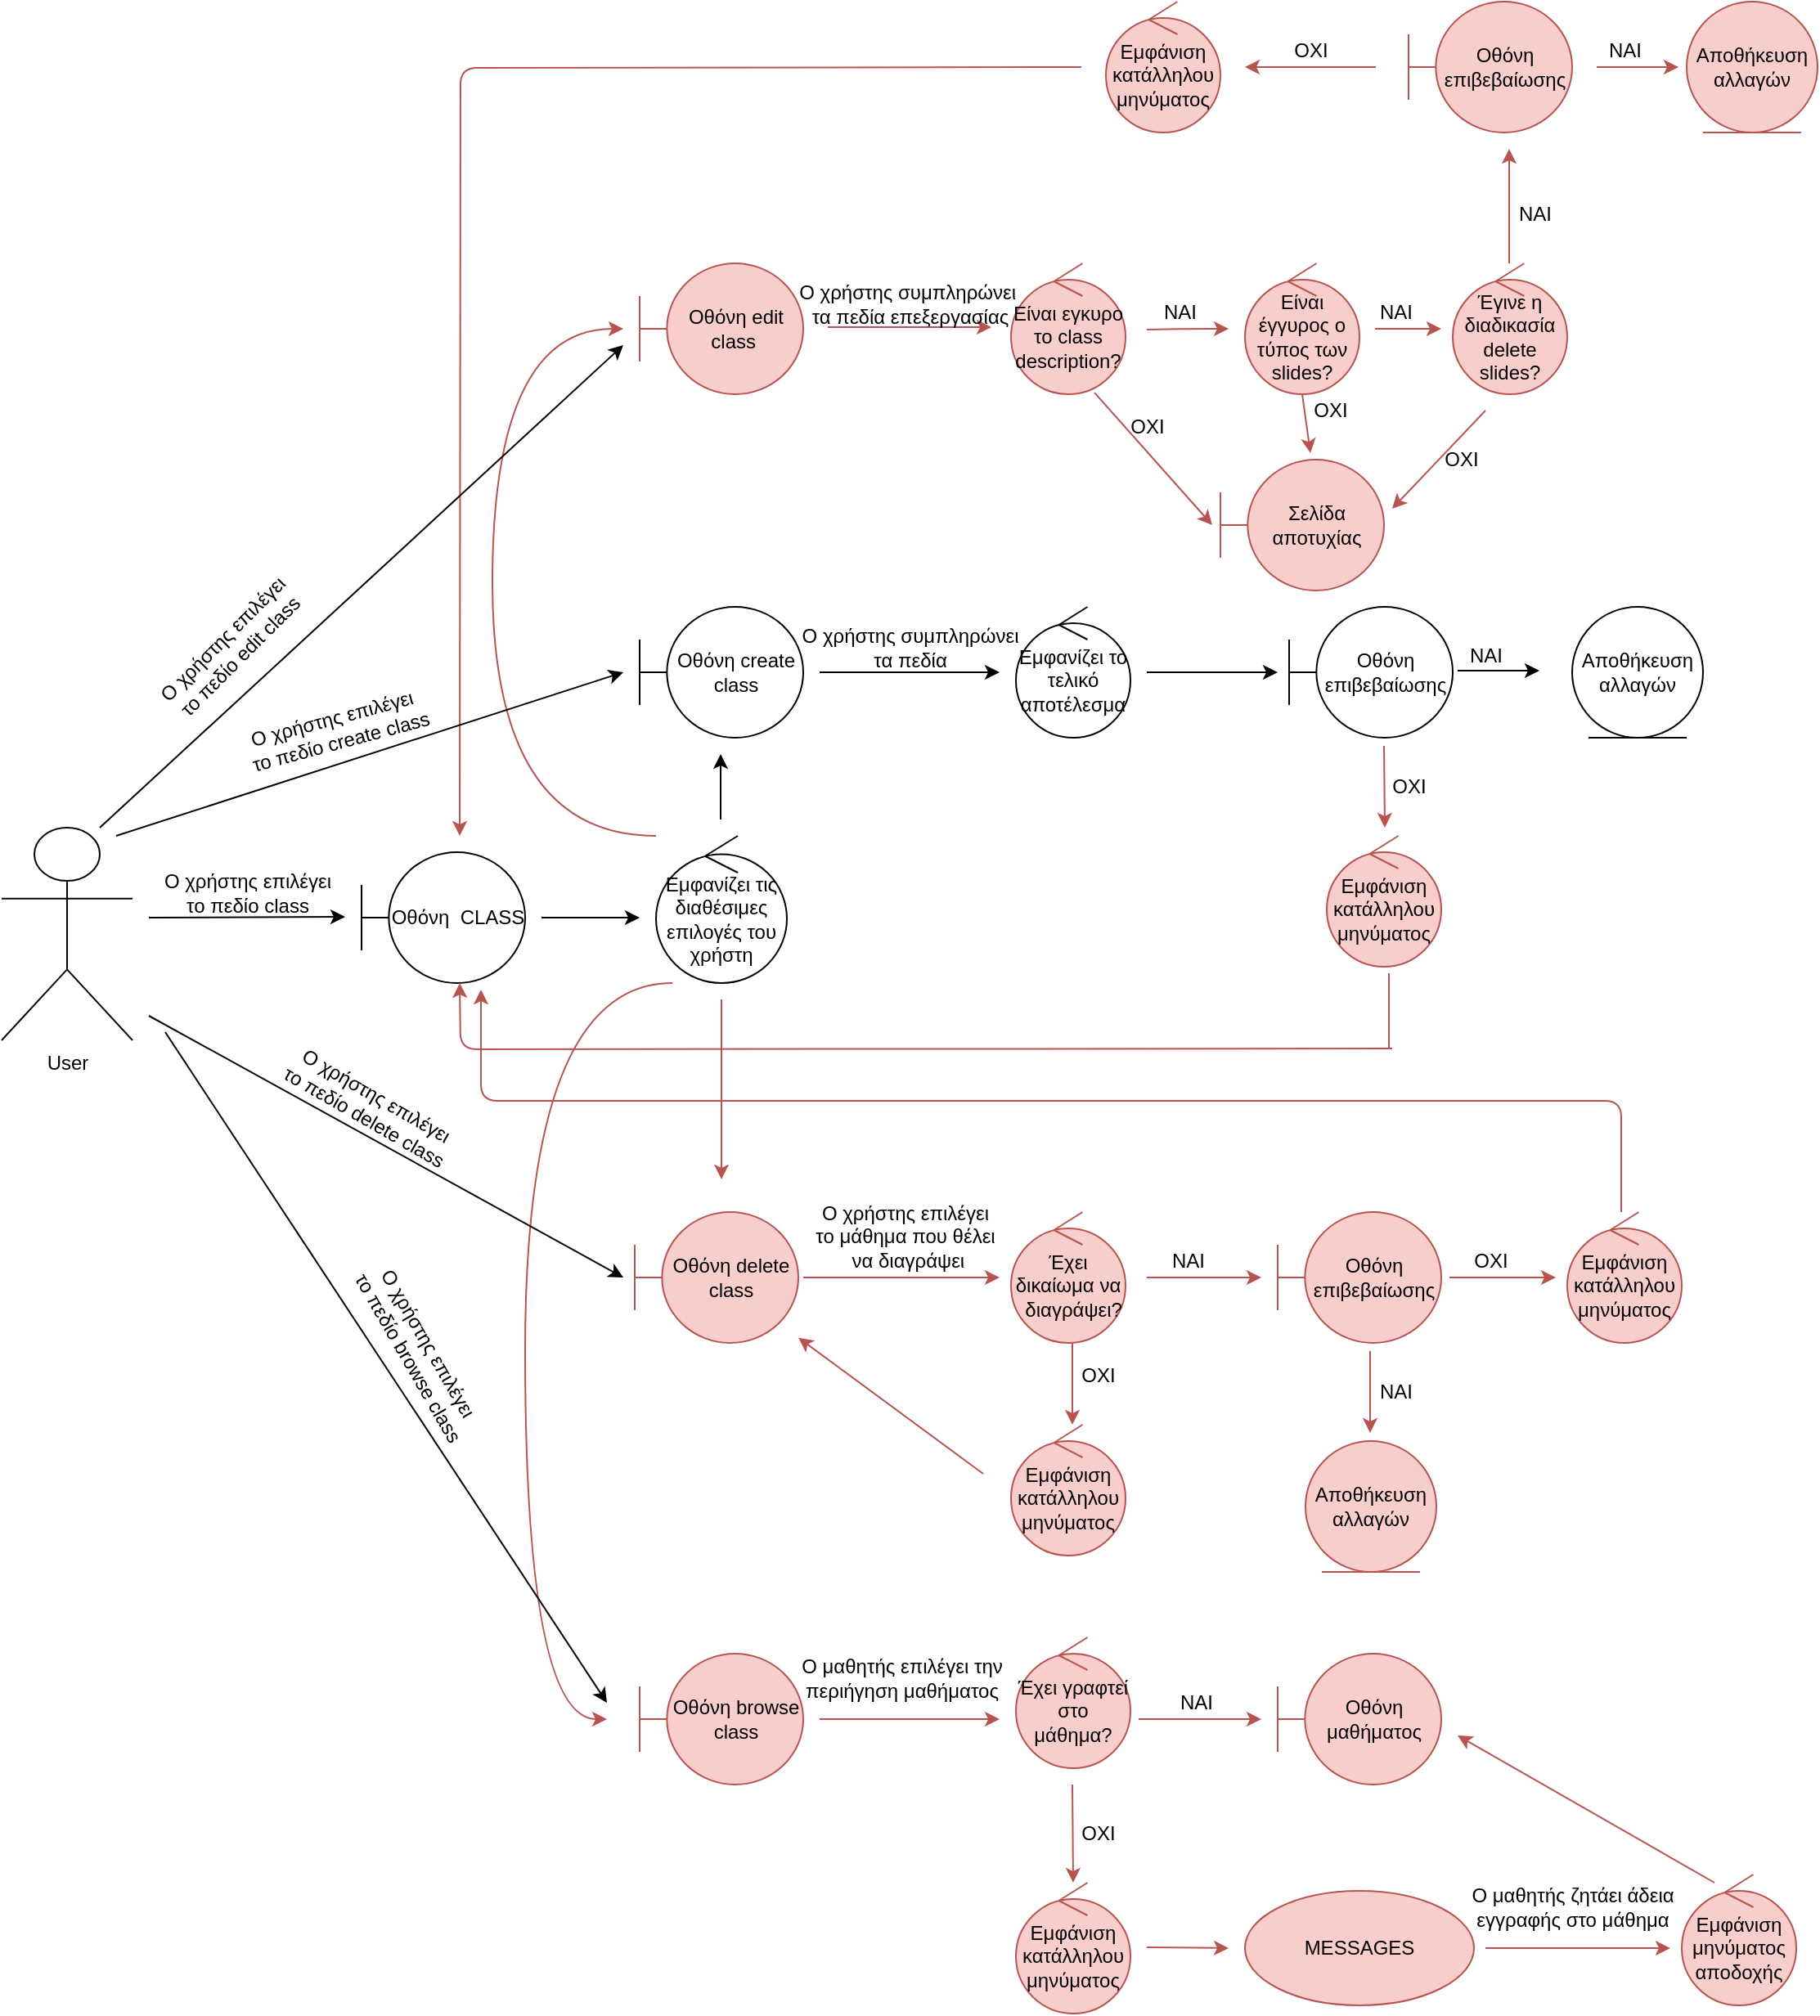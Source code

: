 <mxfile version="14.6.3" type="google"><diagram id="b1G9K2S4_CY44PNdiZPg" name="Page-1"><mxGraphModel dx="2249" dy="1963" grid="1" gridSize="10" guides="1" tooltips="1" connect="1" arrows="1" fold="1" page="1" pageScale="1" pageWidth="827" pageHeight="1169" math="0" shadow="0"><root><mxCell id="0"/><mxCell id="1" parent="0"/><mxCell id="pnBLco1eycEcmyJ-CplR-11" style="rounded=0;orthogonalLoop=1;jettySize=auto;html=1;" parent="1" edge="1"><mxGeometry relative="1" as="geometry"><mxPoint x="180" y="449.5" as="targetPoint"/><mxPoint x="60" y="450" as="sourcePoint"/></mxGeometry></mxCell><mxCell id="pnBLco1eycEcmyJ-CplR-1" value="User" style="shape=umlActor;verticalLabelPosition=bottom;verticalAlign=top;html=1;outlineConnect=0;" parent="1" vertex="1"><mxGeometry x="-30" y="395" width="80" height="130" as="geometry"/></mxCell><mxCell id="pnBLco1eycEcmyJ-CplR-12" value="Οθόνη&amp;nbsp; CLASS" style="shape=umlBoundary;whiteSpace=wrap;html=1;" parent="1" vertex="1"><mxGeometry x="190" y="410" width="100" height="80" as="geometry"/></mxCell><mxCell id="pnBLco1eycEcmyJ-CplR-13" value="" style="endArrow=classic;html=1;" parent="1" edge="1"><mxGeometry width="50" height="50" relative="1" as="geometry"><mxPoint x="300" y="450" as="sourcePoint"/><mxPoint x="360" y="450" as="targetPoint"/></mxGeometry></mxCell><mxCell id="pnBLco1eycEcmyJ-CplR-14" value="Εμφανίζει τις διαθέσιμες επιλογές του χρήστη" style="ellipse;shape=umlControl;whiteSpace=wrap;html=1;" parent="1" vertex="1"><mxGeometry x="370" y="400" width="80" height="90" as="geometry"/></mxCell><mxCell id="pnBLco1eycEcmyJ-CplR-15" value="" style="endArrow=classic;html=1;" parent="1" edge="1"><mxGeometry width="50" height="50" relative="1" as="geometry"><mxPoint x="409.5" y="390" as="sourcePoint"/><mxPoint x="409.5" y="350" as="targetPoint"/></mxGeometry></mxCell><mxCell id="pnBLco1eycEcmyJ-CplR-16" value="Οθόνη create class" style="shape=umlBoundary;whiteSpace=wrap;html=1;" parent="1" vertex="1"><mxGeometry x="360" y="260" width="100" height="80" as="geometry"/></mxCell><mxCell id="pnBLco1eycEcmyJ-CplR-17" value="" style="endArrow=classic;html=1;" parent="1" edge="1"><mxGeometry width="50" height="50" relative="1" as="geometry"><mxPoint x="470" y="300" as="sourcePoint"/><mxPoint x="580" y="300" as="targetPoint"/></mxGeometry></mxCell><mxCell id="pnBLco1eycEcmyJ-CplR-18" value="Ο χρήστης συμπληρώνει&lt;br&gt;τα πεδία" style="text;html=1;align=center;verticalAlign=middle;resizable=0;points=[];autosize=1;strokeColor=none;" parent="1" vertex="1"><mxGeometry x="450" y="270" width="150" height="30" as="geometry"/></mxCell><mxCell id="pnBLco1eycEcmyJ-CplR-19" value="Εμφανίζει το τελικό αποτέλεσμα" style="ellipse;shape=umlControl;whiteSpace=wrap;html=1;" parent="1" vertex="1"><mxGeometry x="590" y="260" width="70" height="80" as="geometry"/></mxCell><mxCell id="pnBLco1eycEcmyJ-CplR-20" value="" style="endArrow=classic;html=1;" parent="1" edge="1"><mxGeometry width="50" height="50" relative="1" as="geometry"><mxPoint x="670" y="300" as="sourcePoint"/><mxPoint x="750" y="300" as="targetPoint"/></mxGeometry></mxCell><mxCell id="pnBLco1eycEcmyJ-CplR-21" value="ΝΑΙ" style="text;html=1;align=center;verticalAlign=middle;resizable=0;points=[];autosize=1;strokeColor=none;" parent="1" vertex="1"><mxGeometry x="857" y="280" width="40" height="20" as="geometry"/></mxCell><mxCell id="pnBLco1eycEcmyJ-CplR-22" value="Αποθήκευση αλλαγών" style="ellipse;shape=umlEntity;whiteSpace=wrap;html=1;" parent="1" vertex="1"><mxGeometry x="930" y="260" width="80" height="80" as="geometry"/></mxCell><mxCell id="pnBLco1eycEcmyJ-CplR-23" value="" style="endArrow=classic;html=1;fillColor=#f8cecc;strokeColor=#b85450;" parent="1" edge="1"><mxGeometry width="50" height="50" relative="1" as="geometry"><mxPoint x="815" y="345" as="sourcePoint"/><mxPoint x="815.5" y="395" as="targetPoint"/></mxGeometry></mxCell><mxCell id="pnBLco1eycEcmyJ-CplR-24" value="ΟΧΙ" style="text;html=1;align=center;verticalAlign=middle;resizable=0;points=[];autosize=1;strokeColor=none;" parent="1" vertex="1"><mxGeometry x="810" y="360" width="40" height="20" as="geometry"/></mxCell><mxCell id="pnBLco1eycEcmyJ-CplR-25" value="Εμφάνιση κατάλληλου μηνύματος" style="ellipse;shape=umlControl;whiteSpace=wrap;html=1;fillColor=#f8cecc;strokeColor=#b85450;" parent="1" vertex="1"><mxGeometry x="780" y="400" width="70" height="80" as="geometry"/></mxCell><mxCell id="pnBLco1eycEcmyJ-CplR-26" value="" style="endArrow=classic;html=1;edgeStyle=orthogonalEdgeStyle;elbow=vertical;fillColor=#f8cecc;strokeColor=#b85450;" parent="1" edge="1"><mxGeometry width="50" height="50" relative="1" as="geometry"><mxPoint x="820" y="530" as="sourcePoint"/><mxPoint x="250" y="490" as="targetPoint"/></mxGeometry></mxCell><mxCell id="pnBLco1eycEcmyJ-CplR-28" value="" style="endArrow=none;html=1;entryX=0.543;entryY=1.05;entryDx=0;entryDy=0;entryPerimeter=0;fillColor=#f8cecc;strokeColor=#b85450;" parent="1" target="pnBLco1eycEcmyJ-CplR-25" edge="1"><mxGeometry width="50" height="50" relative="1" as="geometry"><mxPoint x="818" y="530" as="sourcePoint"/><mxPoint x="680" y="480" as="targetPoint"/></mxGeometry></mxCell><mxCell id="pnBLco1eycEcmyJ-CplR-29" value="Οθόνη επιβεβαίωσης" style="shape=umlBoundary;whiteSpace=wrap;html=1;" parent="1" vertex="1"><mxGeometry x="757" y="260" width="100" height="80" as="geometry"/></mxCell><mxCell id="pnBLco1eycEcmyJ-CplR-30" value="" style="endArrow=classic;html=1;" parent="1" edge="1"><mxGeometry width="50" height="50" relative="1" as="geometry"><mxPoint x="860" y="299" as="sourcePoint"/><mxPoint x="910" y="299" as="targetPoint"/></mxGeometry></mxCell><mxCell id="pnBLco1eycEcmyJ-CplR-32" value="Ο χρήστης επιλέγει&lt;br&gt;το πεδίο class" style="text;html=1;align=center;verticalAlign=middle;resizable=0;points=[];autosize=1;strokeColor=none;" parent="1" vertex="1"><mxGeometry x="60" y="420" width="120" height="30" as="geometry"/></mxCell><mxCell id="pnBLco1eycEcmyJ-CplR-33" value="Οθόνη edit class&amp;nbsp;" style="shape=umlBoundary;whiteSpace=wrap;html=1;fillColor=#f8cecc;strokeColor=#b85450;" parent="1" vertex="1"><mxGeometry x="360" y="50" width="100" height="80" as="geometry"/></mxCell><mxCell id="pnBLco1eycEcmyJ-CplR-41" value="" style="endArrow=classic;html=1;edgeStyle=orthogonalEdgeStyle;curved=1;fillColor=#f8cecc;strokeColor=#b85450;" parent="1" edge="1"><mxGeometry width="50" height="50" relative="1" as="geometry"><mxPoint x="370" y="400" as="sourcePoint"/><mxPoint x="350" y="90" as="targetPoint"/><Array as="points"><mxPoint x="270" y="400"/><mxPoint x="270" y="90"/></Array></mxGeometry></mxCell><mxCell id="pnBLco1eycEcmyJ-CplR-42" value="" style="endArrow=classic;html=1;fillColor=#f8cecc;strokeColor=#b85450;" parent="1" edge="1"><mxGeometry width="50" height="50" relative="1" as="geometry"><mxPoint x="475" y="89" as="sourcePoint"/><mxPoint x="575" y="89" as="targetPoint"/></mxGeometry></mxCell><mxCell id="pnBLco1eycEcmyJ-CplR-43" value="Είναι εγκυρο το class description?" style="ellipse;shape=umlControl;whiteSpace=wrap;html=1;fillColor=#f8cecc;strokeColor=#b85450;" parent="1" vertex="1"><mxGeometry x="587" y="50" width="70" height="80" as="geometry"/></mxCell><mxCell id="pnBLco1eycEcmyJ-CplR-44" value="" style="endArrow=classic;html=1;fillColor=#f8cecc;strokeColor=#b85450;" parent="1" edge="1"><mxGeometry width="50" height="50" relative="1" as="geometry"><mxPoint x="670" y="90.5" as="sourcePoint"/><mxPoint x="720" y="90" as="targetPoint"/><Array as="points"><mxPoint x="700" y="90"/></Array></mxGeometry></mxCell><mxCell id="pnBLco1eycEcmyJ-CplR-45" value="ΝΑΙ" style="text;html=1;align=center;verticalAlign=middle;resizable=0;points=[];autosize=1;strokeColor=none;" parent="1" vertex="1"><mxGeometry x="670" y="70" width="40" height="20" as="geometry"/></mxCell><mxCell id="pnBLco1eycEcmyJ-CplR-46" value="Είναι έγγυρος ο τύπος των slides?" style="ellipse;shape=umlControl;whiteSpace=wrap;html=1;fillColor=#f8cecc;strokeColor=#b85450;" parent="1" vertex="1"><mxGeometry x="730" y="50" width="70" height="80" as="geometry"/></mxCell><mxCell id="pnBLco1eycEcmyJ-CplR-47" value="Έγινε η διαδικασία delete slides?" style="ellipse;shape=umlControl;whiteSpace=wrap;html=1;fillColor=#f8cecc;strokeColor=#b85450;" parent="1" vertex="1"><mxGeometry x="857" y="50" width="70" height="80" as="geometry"/></mxCell><mxCell id="pnBLco1eycEcmyJ-CplR-48" value="" style="endArrow=classic;html=1;fillColor=#f8cecc;strokeColor=#b85450;" parent="1" edge="1"><mxGeometry width="50" height="50" relative="1" as="geometry"><mxPoint x="809.5" y="90" as="sourcePoint"/><mxPoint x="850" y="90" as="targetPoint"/></mxGeometry></mxCell><mxCell id="pnBLco1eycEcmyJ-CplR-49" value="NΑΙ" style="text;html=1;align=center;verticalAlign=middle;resizable=0;points=[];autosize=1;strokeColor=none;" parent="1" vertex="1"><mxGeometry x="802" y="70" width="40" height="20" as="geometry"/></mxCell><mxCell id="pnBLco1eycEcmyJ-CplR-50" value="" style="endArrow=classic;html=1;fillColor=#f8cecc;strokeColor=#b85450;" parent="1" edge="1"><mxGeometry width="50" height="50" relative="1" as="geometry"><mxPoint x="891.5" y="50" as="sourcePoint"/><mxPoint x="891.5" y="-20" as="targetPoint"/></mxGeometry></mxCell><mxCell id="pnBLco1eycEcmyJ-CplR-51" value="Σελίδα αποτυχίας" style="shape=umlBoundary;whiteSpace=wrap;html=1;fillColor=#f8cecc;strokeColor=#b85450;" parent="1" vertex="1"><mxGeometry x="715" y="170" width="100" height="80" as="geometry"/></mxCell><mxCell id="pnBLco1eycEcmyJ-CplR-52" value="" style="endArrow=classic;html=1;exitX=0.729;exitY=0.988;exitDx=0;exitDy=0;exitPerimeter=0;fillColor=#f8cecc;strokeColor=#b85450;" parent="1" source="pnBLco1eycEcmyJ-CplR-43" edge="1"><mxGeometry width="50" height="50" relative="1" as="geometry"><mxPoint x="460" y="120" as="sourcePoint"/><mxPoint x="710" y="210" as="targetPoint"/></mxGeometry></mxCell><mxCell id="pnBLco1eycEcmyJ-CplR-53" value="" style="endArrow=classic;html=1;entryX=0.55;entryY=-0.05;entryDx=0;entryDy=0;entryPerimeter=0;fillColor=#f8cecc;strokeColor=#b85450;" parent="1" target="pnBLco1eycEcmyJ-CplR-51" edge="1"><mxGeometry width="50" height="50" relative="1" as="geometry"><mxPoint x="765" y="130" as="sourcePoint"/><mxPoint x="815" y="80" as="targetPoint"/></mxGeometry></mxCell><mxCell id="pnBLco1eycEcmyJ-CplR-54" value="" style="endArrow=classic;html=1;fillColor=#f8cecc;strokeColor=#b85450;" parent="1" edge="1"><mxGeometry width="50" height="50" relative="1" as="geometry"><mxPoint x="877" y="140" as="sourcePoint"/><mxPoint x="820" y="200" as="targetPoint"/></mxGeometry></mxCell><mxCell id="pnBLco1eycEcmyJ-CplR-55" value="ΟΧΙ" style="text;html=1;align=center;verticalAlign=middle;resizable=0;points=[];autosize=1;strokeColor=none;" parent="1" vertex="1"><mxGeometry x="650" y="140" width="40" height="20" as="geometry"/></mxCell><mxCell id="pnBLco1eycEcmyJ-CplR-56" value="ΟΧΙ" style="text;html=1;align=center;verticalAlign=middle;resizable=0;points=[];autosize=1;strokeColor=none;" parent="1" vertex="1"><mxGeometry x="762" y="130" width="40" height="20" as="geometry"/></mxCell><mxCell id="pnBLco1eycEcmyJ-CplR-57" value="ΟΧΙ" style="text;html=1;align=center;verticalAlign=middle;resizable=0;points=[];autosize=1;strokeColor=none;" parent="1" vertex="1"><mxGeometry x="842" y="160" width="40" height="20" as="geometry"/></mxCell><mxCell id="pnBLco1eycEcmyJ-CplR-58" value="Οθόνη επιβεβαίωσης" style="shape=umlBoundary;whiteSpace=wrap;html=1;fillColor=#f8cecc;strokeColor=#b85450;" parent="1" vertex="1"><mxGeometry x="830" y="-110" width="100" height="80" as="geometry"/></mxCell><mxCell id="pnBLco1eycEcmyJ-CplR-59" value="ΝΑΙ" style="text;html=1;align=center;verticalAlign=middle;resizable=0;points=[];autosize=1;strokeColor=none;" parent="1" vertex="1"><mxGeometry x="942" y="-90" width="40" height="20" as="geometry"/></mxCell><mxCell id="pnBLco1eycEcmyJ-CplR-61" value="" style="endArrow=classic;html=1;fillColor=#f8cecc;strokeColor=#b85450;" parent="1" edge="1"><mxGeometry width="50" height="50" relative="1" as="geometry"><mxPoint x="810" y="-70" as="sourcePoint"/><mxPoint x="730" y="-70" as="targetPoint"/></mxGeometry></mxCell><mxCell id="pnBLco1eycEcmyJ-CplR-62" value="ΟΧΙ" style="text;html=1;align=center;verticalAlign=middle;resizable=0;points=[];autosize=1;strokeColor=none;" parent="1" vertex="1"><mxGeometry x="750" y="-90" width="40" height="20" as="geometry"/></mxCell><mxCell id="pnBLco1eycEcmyJ-CplR-63" value="Εμφάνιση κατάλληλου μηνύματος" style="ellipse;shape=umlControl;whiteSpace=wrap;html=1;fillColor=#f8cecc;strokeColor=#b85450;" parent="1" vertex="1"><mxGeometry x="645" y="-110" width="70" height="80" as="geometry"/></mxCell><mxCell id="pnBLco1eycEcmyJ-CplR-64" value="" style="endArrow=classic;html=1;fillColor=#f8cecc;strokeColor=#b85450;" parent="1" edge="1"><mxGeometry width="50" height="50" relative="1" as="geometry"><mxPoint x="945" y="-70" as="sourcePoint"/><mxPoint x="995" y="-70" as="targetPoint"/></mxGeometry></mxCell><mxCell id="pnBLco1eycEcmyJ-CplR-65" value="Αποθήκευση αλλαγών" style="ellipse;shape=umlEntity;whiteSpace=wrap;html=1;fillColor=#f8cecc;strokeColor=#b85450;" parent="1" vertex="1"><mxGeometry x="1000" y="-110" width="80" height="80" as="geometry"/></mxCell><mxCell id="pnBLco1eycEcmyJ-CplR-66" value="" style="endArrow=classic;html=1;edgeStyle=orthogonalEdgeStyle;fillColor=#f8cecc;strokeColor=#b85450;" parent="1" edge="1"><mxGeometry width="50" height="50" relative="1" as="geometry"><mxPoint x="630" y="-70" as="sourcePoint"/><mxPoint x="250" y="400" as="targetPoint"/></mxGeometry></mxCell><mxCell id="pnBLco1eycEcmyJ-CplR-67" value="" style="endArrow=classic;html=1;fillColor=#f8cecc;strokeColor=#b85450;" parent="1" edge="1"><mxGeometry width="50" height="50" relative="1" as="geometry"><mxPoint x="410" y="500" as="sourcePoint"/><mxPoint x="410" y="610" as="targetPoint"/></mxGeometry></mxCell><mxCell id="pnBLco1eycEcmyJ-CplR-68" value="Οθόνη delete class" style="shape=umlBoundary;whiteSpace=wrap;html=1;fillColor=#f8cecc;strokeColor=#b85450;" parent="1" vertex="1"><mxGeometry x="357" y="630" width="100" height="80" as="geometry"/></mxCell><mxCell id="pnBLco1eycEcmyJ-CplR-69" value="Ο χρήστης συμπληρώνει&amp;nbsp;&lt;br&gt;τα πεδία επεξεργασίας" style="text;html=1;align=center;verticalAlign=middle;resizable=0;points=[];autosize=1;strokeColor=none;" parent="1" vertex="1"><mxGeometry x="450" y="60" width="150" height="30" as="geometry"/></mxCell><mxCell id="pnBLco1eycEcmyJ-CplR-70" value="" style="endArrow=classic;html=1;fillColor=#f8cecc;strokeColor=#b85450;" parent="1" edge="1"><mxGeometry width="50" height="50" relative="1" as="geometry"><mxPoint x="460" y="670" as="sourcePoint"/><mxPoint x="580" y="670" as="targetPoint"/></mxGeometry></mxCell><mxCell id="pnBLco1eycEcmyJ-CplR-71" value="Ο χρήστης επιλέγει&lt;br&gt;το μάθημα που θέλει&lt;br&gt;&amp;nbsp;να διαγράψει" style="text;html=1;align=center;verticalAlign=middle;resizable=0;points=[];autosize=1;strokeColor=none;" parent="1" vertex="1"><mxGeometry x="457" y="620" width="130" height="50" as="geometry"/></mxCell><mxCell id="pnBLco1eycEcmyJ-CplR-72" value="Έχει&lt;br&gt;δικαίωμα να&lt;br&gt;&amp;nbsp; διαγράψει?" style="ellipse;shape=umlControl;whiteSpace=wrap;html=1;fillColor=#f8cecc;strokeColor=#b85450;" parent="1" vertex="1"><mxGeometry x="587" y="630" width="70" height="80" as="geometry"/></mxCell><mxCell id="pnBLco1eycEcmyJ-CplR-73" value="" style="endArrow=classic;html=1;fillColor=#f8cecc;strokeColor=#b85450;" parent="1" edge="1"><mxGeometry width="50" height="50" relative="1" as="geometry"><mxPoint x="670" y="670" as="sourcePoint"/><mxPoint x="740" y="670" as="targetPoint"/></mxGeometry></mxCell><mxCell id="pnBLco1eycEcmyJ-CplR-74" value="ΝΑΙ" style="text;html=1;align=center;verticalAlign=middle;resizable=0;points=[];autosize=1;strokeColor=none;" parent="1" vertex="1"><mxGeometry x="675" y="650" width="40" height="20" as="geometry"/></mxCell><mxCell id="pnBLco1eycEcmyJ-CplR-75" value="" style="endArrow=classic;html=1;fillColor=#f8cecc;strokeColor=#b85450;" parent="1" edge="1"><mxGeometry width="50" height="50" relative="1" as="geometry"><mxPoint x="624.5" y="710" as="sourcePoint"/><mxPoint x="624.5" y="760" as="targetPoint"/></mxGeometry></mxCell><mxCell id="pnBLco1eycEcmyJ-CplR-76" value="ΟΧΙ" style="text;html=1;align=center;verticalAlign=middle;resizable=0;points=[];autosize=1;strokeColor=none;" parent="1" vertex="1"><mxGeometry x="620" y="720" width="40" height="20" as="geometry"/></mxCell><mxCell id="pnBLco1eycEcmyJ-CplR-77" value="Εμφάνιση κατάλληλου μηνύματος" style="ellipse;shape=umlControl;whiteSpace=wrap;html=1;fillColor=#f8cecc;strokeColor=#b85450;" parent="1" vertex="1"><mxGeometry x="587" y="760" width="70" height="80" as="geometry"/></mxCell><mxCell id="pnBLco1eycEcmyJ-CplR-78" value="" style="endArrow=classic;html=1;fillColor=#f8cecc;strokeColor=#b85450;" parent="1" target="pnBLco1eycEcmyJ-CplR-68" edge="1"><mxGeometry width="50" height="50" relative="1" as="geometry"><mxPoint x="570" y="790" as="sourcePoint"/><mxPoint x="620" y="740" as="targetPoint"/></mxGeometry></mxCell><mxCell id="pnBLco1eycEcmyJ-CplR-79" value="Οθόνη επιβεβαίωσης" style="shape=umlBoundary;whiteSpace=wrap;html=1;fillColor=#f8cecc;strokeColor=#b85450;" parent="1" vertex="1"><mxGeometry x="750" y="630" width="100" height="80" as="geometry"/></mxCell><mxCell id="pnBLco1eycEcmyJ-CplR-80" value="" style="endArrow=classic;html=1;fillColor=#f8cecc;strokeColor=#b85450;" parent="1" edge="1"><mxGeometry width="50" height="50" relative="1" as="geometry"><mxPoint x="806.5" y="715" as="sourcePoint"/><mxPoint x="806.5" y="765" as="targetPoint"/></mxGeometry></mxCell><mxCell id="pnBLco1eycEcmyJ-CplR-81" value="ΝΑΙ" style="text;html=1;align=center;verticalAlign=middle;resizable=0;points=[];autosize=1;strokeColor=none;" parent="1" vertex="1"><mxGeometry x="802" y="730" width="40" height="20" as="geometry"/></mxCell><mxCell id="pnBLco1eycEcmyJ-CplR-82" value="" style="endArrow=classic;html=1;fillColor=#f8cecc;strokeColor=#b85450;" parent="1" edge="1"><mxGeometry width="50" height="50" relative="1" as="geometry"><mxPoint x="855" y="670" as="sourcePoint"/><mxPoint x="920" y="670" as="targetPoint"/></mxGeometry></mxCell><mxCell id="pnBLco1eycEcmyJ-CplR-83" value="ΟΧΙ" style="text;html=1;align=center;verticalAlign=middle;resizable=0;points=[];autosize=1;strokeColor=none;" parent="1" vertex="1"><mxGeometry x="860" y="650" width="40" height="20" as="geometry"/></mxCell><mxCell id="pnBLco1eycEcmyJ-CplR-84" value="Αποθήκευση αλλαγών" style="ellipse;shape=umlEntity;whiteSpace=wrap;html=1;fillColor=#f8cecc;strokeColor=#b85450;" parent="1" vertex="1"><mxGeometry x="767" y="770" width="80" height="80" as="geometry"/></mxCell><mxCell id="pnBLco1eycEcmyJ-CplR-85" value="Εμφάνιση κατάλληλου μηνύματος" style="ellipse;shape=umlControl;whiteSpace=wrap;html=1;fillColor=#f8cecc;strokeColor=#b85450;" parent="1" vertex="1"><mxGeometry x="927" y="630" width="70" height="80" as="geometry"/></mxCell><mxCell id="pnBLco1eycEcmyJ-CplR-86" value="" style="endArrow=classic;html=1;entryX=0.73;entryY=1.05;entryDx=0;entryDy=0;entryPerimeter=0;edgeStyle=elbowEdgeStyle;elbow=vertical;fillColor=#f8cecc;strokeColor=#b85450;" parent="1" target="pnBLco1eycEcmyJ-CplR-12" edge="1"><mxGeometry width="50" height="50" relative="1" as="geometry"><mxPoint x="960" y="630" as="sourcePoint"/><mxPoint x="1400" y="540" as="targetPoint"/></mxGeometry></mxCell><mxCell id="pnBLco1eycEcmyJ-CplR-88" value="Οθόνη browse class" style="shape=umlBoundary;whiteSpace=wrap;html=1;fillColor=#f8cecc;strokeColor=#b85450;" parent="1" vertex="1"><mxGeometry x="360" y="900" width="100" height="80" as="geometry"/></mxCell><mxCell id="pnBLco1eycEcmyJ-CplR-89" value="" style="endArrow=classic;html=1;fillColor=#f8cecc;strokeColor=#b85450;" parent="1" edge="1"><mxGeometry width="50" height="50" relative="1" as="geometry"><mxPoint x="470" y="940" as="sourcePoint"/><mxPoint x="580" y="940" as="targetPoint"/></mxGeometry></mxCell><mxCell id="pnBLco1eycEcmyJ-CplR-90" value="O μαθητής επιλέγει την &lt;br&gt;περιήγηση μαθήματος" style="text;html=1;align=center;verticalAlign=middle;resizable=0;points=[];autosize=1;strokeColor=none;" parent="1" vertex="1"><mxGeometry x="450" y="900" width="140" height="30" as="geometry"/></mxCell><mxCell id="pnBLco1eycEcmyJ-CplR-91" value="Έχει γραφτεί στο μάθημα?" style="ellipse;shape=umlControl;whiteSpace=wrap;html=1;fillColor=#f8cecc;strokeColor=#b85450;" parent="1" vertex="1"><mxGeometry x="590" y="890" width="70" height="80" as="geometry"/></mxCell><mxCell id="pnBLco1eycEcmyJ-CplR-92" value="" style="endArrow=classic;html=1;fillColor=#f8cecc;strokeColor=#b85450;" parent="1" edge="1"><mxGeometry width="50" height="50" relative="1" as="geometry"><mxPoint x="665" y="940" as="sourcePoint"/><mxPoint x="740" y="940" as="targetPoint"/></mxGeometry></mxCell><mxCell id="pnBLco1eycEcmyJ-CplR-93" value="Οθόνη μαθήματος" style="shape=umlBoundary;whiteSpace=wrap;html=1;fillColor=#f8cecc;strokeColor=#b85450;" parent="1" vertex="1"><mxGeometry x="750" y="900" width="100" height="80" as="geometry"/></mxCell><mxCell id="pnBLco1eycEcmyJ-CplR-94" value="" style="endArrow=classic;html=1;edgeStyle=orthogonalEdgeStyle;curved=1;fillColor=#f8cecc;strokeColor=#b85450;" parent="1" edge="1"><mxGeometry width="50" height="50" relative="1" as="geometry"><mxPoint x="380" y="490" as="sourcePoint"/><mxPoint x="340" y="940" as="targetPoint"/><Array as="points"><mxPoint x="290" y="490"/><mxPoint x="290" y="940"/></Array></mxGeometry></mxCell><mxCell id="pnBLco1eycEcmyJ-CplR-95" value="ΝΑΙ" style="text;html=1;align=center;verticalAlign=middle;resizable=0;points=[];autosize=1;strokeColor=none;" parent="1" vertex="1"><mxGeometry x="680" y="920" width="40" height="20" as="geometry"/></mxCell><mxCell id="pnBLco1eycEcmyJ-CplR-96" value="" style="endArrow=classic;html=1;fillColor=#f8cecc;strokeColor=#b85450;" parent="1" edge="1"><mxGeometry width="50" height="50" relative="1" as="geometry"><mxPoint x="624.5" y="980" as="sourcePoint"/><mxPoint x="625" y="1040" as="targetPoint"/></mxGeometry></mxCell><mxCell id="pnBLco1eycEcmyJ-CplR-97" value="ΟΧΙ" style="text;html=1;align=center;verticalAlign=middle;resizable=0;points=[];autosize=1;strokeColor=none;" parent="1" vertex="1"><mxGeometry x="620" y="1000" width="40" height="20" as="geometry"/></mxCell><mxCell id="pnBLco1eycEcmyJ-CplR-98" value="Εμφάνιση κατάλληλου μηνύματος" style="ellipse;shape=umlControl;whiteSpace=wrap;html=1;fillColor=#f8cecc;strokeColor=#b85450;" parent="1" vertex="1"><mxGeometry x="590" y="1040" width="70" height="80" as="geometry"/></mxCell><mxCell id="pnBLco1eycEcmyJ-CplR-99" value="" style="endArrow=classic;html=1;fillColor=#f8cecc;strokeColor=#b85450;" parent="1" edge="1"><mxGeometry width="50" height="50" relative="1" as="geometry"><mxPoint x="670" y="1079.5" as="sourcePoint"/><mxPoint x="720" y="1080" as="targetPoint"/></mxGeometry></mxCell><mxCell id="pnBLco1eycEcmyJ-CplR-101" value="MESSAGES" style="ellipse;whiteSpace=wrap;html=1;fillColor=#f8cecc;strokeColor=#b85450;" parent="1" vertex="1"><mxGeometry x="730" y="1045" width="140" height="70" as="geometry"/></mxCell><mxCell id="pnBLco1eycEcmyJ-CplR-104" value="" style="endArrow=classic;html=1;fillColor=#f8cecc;strokeColor=#b85450;" parent="1" edge="1"><mxGeometry width="50" height="50" relative="1" as="geometry"><mxPoint x="877" y="1080" as="sourcePoint"/><mxPoint x="990" y="1080" as="targetPoint"/></mxGeometry></mxCell><mxCell id="pnBLco1eycEcmyJ-CplR-105" value="Εμφάνιση μηνύματος αποδοχής" style="ellipse;shape=umlControl;whiteSpace=wrap;html=1;fillColor=#f8cecc;strokeColor=#b85450;" parent="1" vertex="1"><mxGeometry x="997" y="1035" width="70" height="80" as="geometry"/></mxCell><mxCell id="pnBLco1eycEcmyJ-CplR-106" value="Ο μαθητής ζητάει άδεια&lt;br&gt;εγγραφής στο μάθημα" style="text;html=1;align=center;verticalAlign=middle;resizable=0;points=[];autosize=1;strokeColor=none;" parent="1" vertex="1"><mxGeometry x="860" y="1040" width="140" height="30" as="geometry"/></mxCell><mxCell id="pnBLco1eycEcmyJ-CplR-107" value="" style="endArrow=classic;html=1;fillColor=#f8cecc;strokeColor=#b85450;" parent="1" edge="1"><mxGeometry width="50" height="50" relative="1" as="geometry"><mxPoint x="1017" y="1040" as="sourcePoint"/><mxPoint x="860" y="950" as="targetPoint"/></mxGeometry></mxCell><mxCell id="pnBLco1eycEcmyJ-CplR-108" value="" style="endArrow=classic;html=1;" parent="1" edge="1"><mxGeometry width="50" height="50" relative="1" as="geometry"><mxPoint x="30" y="395" as="sourcePoint"/><mxPoint x="350" y="100" as="targetPoint"/></mxGeometry></mxCell><mxCell id="pnBLco1eycEcmyJ-CplR-109" value="O χρήστης επιλέγει&lt;br&gt;το πεδίο edit class" style="text;html=1;align=center;verticalAlign=middle;resizable=0;points=[];autosize=1;strokeColor=none;rotation=-45;" parent="1" vertex="1"><mxGeometry x="50" y="270" width="120" height="30" as="geometry"/></mxCell><mxCell id="pnBLco1eycEcmyJ-CplR-110" value="" style="endArrow=classic;html=1;" parent="1" edge="1"><mxGeometry width="50" height="50" relative="1" as="geometry"><mxPoint x="40" y="400" as="sourcePoint"/><mxPoint x="350" y="300" as="targetPoint"/></mxGeometry></mxCell><mxCell id="pnBLco1eycEcmyJ-CplR-111" value="Ο χρήστης επιλέγει&amp;nbsp;&lt;br&gt;το πεδίο create class" style="text;html=1;align=center;verticalAlign=middle;resizable=0;points=[];autosize=1;strokeColor=none;rotation=-15;" parent="1" vertex="1"><mxGeometry x="110" y="320" width="130" height="30" as="geometry"/></mxCell><mxCell id="pnBLco1eycEcmyJ-CplR-113" value="" style="endArrow=classic;html=1;" parent="1" edge="1"><mxGeometry width="50" height="50" relative="1" as="geometry"><mxPoint x="60" y="510" as="sourcePoint"/><mxPoint x="350" y="670" as="targetPoint"/></mxGeometry></mxCell><mxCell id="pnBLco1eycEcmyJ-CplR-114" value="O χρήστης επιλέγει&lt;br&gt;το πεδίο delete class" style="text;html=1;align=center;verticalAlign=middle;resizable=0;points=[];autosize=1;strokeColor=none;rotation=30;" parent="1" vertex="1"><mxGeometry x="130" y="550" width="130" height="30" as="geometry"/></mxCell><mxCell id="pnBLco1eycEcmyJ-CplR-115" value="" style="endArrow=classic;html=1;" parent="1" edge="1"><mxGeometry width="50" height="50" relative="1" as="geometry"><mxPoint x="70" y="520" as="sourcePoint"/><mxPoint x="340" y="930" as="targetPoint"/></mxGeometry></mxCell><mxCell id="pnBLco1eycEcmyJ-CplR-116" value="O χρήστης επιλέγει&amp;nbsp;&lt;br&gt;το πεδίο browse class" style="text;html=1;align=center;verticalAlign=middle;resizable=0;points=[];autosize=1;strokeColor=none;rotation=60;" parent="1" vertex="1"><mxGeometry x="160" y="700" width="130" height="30" as="geometry"/></mxCell><mxCell id="pnBLco1eycEcmyJ-CplR-117" value="NAI" style="text;html=1;align=center;verticalAlign=middle;resizable=0;points=[];autosize=1;strokeColor=none;" parent="1" vertex="1"><mxGeometry x="887" y="10" width="40" height="20" as="geometry"/></mxCell></root></mxGraphModel></diagram></mxfile>